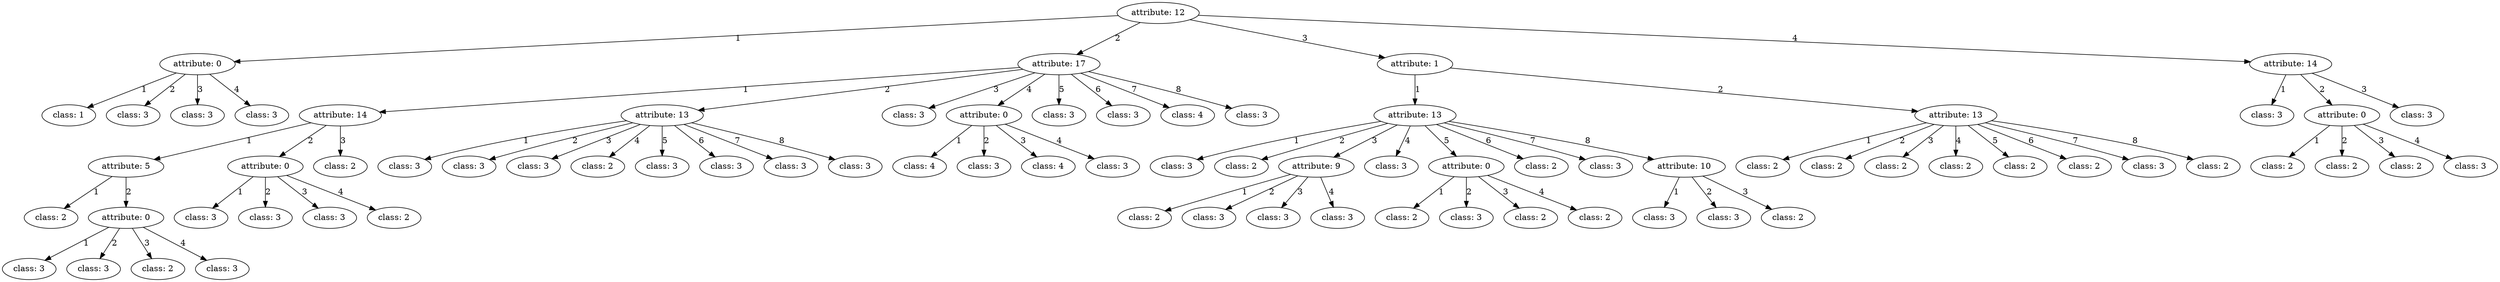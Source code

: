 digraph {
	1 [label="attribute: 12"]
	1 -> 2 [label=1]
	2 [label="attribute: 0"]
	2 -> 3 [label=1]
	3 [label="class: 1"]
	2 -> 4 [label=2]
	4 [label="class: 3"]
	2 -> 5 [label=3]
	5 [label="class: 3"]
	2 -> 6 [label=4]
	6 [label="class: 3"]
	1 -> 7 [label=2]
	7 [label="attribute: 17"]
	7 -> 8 [label=1]
	8 [label="attribute: 14"]
	8 -> 9 [label=1]
	9 [label="attribute: 5"]
	9 -> 10 [label=1]
	10 [label="class: 2"]
	9 -> 11 [label=2]
	11 [label="attribute: 0"]
	11 -> 12 [label=1]
	12 [label="class: 3"]
	11 -> 13 [label=2]
	13 [label="class: 3"]
	11 -> 14 [label=3]
	14 [label="class: 2"]
	11 -> 15 [label=4]
	15 [label="class: 3"]
	8 -> 16 [label=2]
	16 [label="attribute: 0"]
	16 -> 17 [label=1]
	17 [label="class: 3"]
	16 -> 18 [label=2]
	18 [label="class: 3"]
	16 -> 19 [label=3]
	19 [label="class: 3"]
	16 -> 20 [label=4]
	20 [label="class: 2"]
	8 -> 21 [label=3]
	21 [label="class: 2"]
	7 -> 22 [label=2]
	22 [label="attribute: 13"]
	22 -> 23 [label=1]
	23 [label="class: 3"]
	22 -> 24 [label=2]
	24 [label="class: 3"]
	22 -> 25 [label=3]
	25 [label="class: 3"]
	22 -> 26 [label=4]
	26 [label="class: 2"]
	22 -> 27 [label=5]
	27 [label="class: 3"]
	22 -> 28 [label=6]
	28 [label="class: 3"]
	22 -> 29 [label=7]
	29 [label="class: 3"]
	22 -> 30 [label=8]
	30 [label="class: 3"]
	7 -> 31 [label=3]
	31 [label="class: 3"]
	7 -> 32 [label=4]
	32 [label="attribute: 0"]
	32 -> 33 [label=1]
	33 [label="class: 4"]
	32 -> 34 [label=2]
	34 [label="class: 3"]
	32 -> 35 [label=3]
	35 [label="class: 4"]
	32 -> 36 [label=4]
	36 [label="class: 3"]
	7 -> 37 [label=5]
	37 [label="class: 3"]
	7 -> 38 [label=6]
	38 [label="class: 3"]
	7 -> 39 [label=7]
	39 [label="class: 4"]
	7 -> 40 [label=8]
	40 [label="class: 3"]
	1 -> 41 [label=3]
	41 [label="attribute: 1"]
	41 -> 42 [label=1]
	42 [label="attribute: 13"]
	42 -> 43 [label=1]
	43 [label="class: 3"]
	42 -> 44 [label=2]
	44 [label="class: 2"]
	42 -> 45 [label=3]
	45 [label="attribute: 9"]
	45 -> 46 [label=1]
	46 [label="class: 2"]
	45 -> 47 [label=2]
	47 [label="class: 3"]
	45 -> 48 [label=3]
	48 [label="class: 3"]
	45 -> 49 [label=4]
	49 [label="class: 3"]
	42 -> 50 [label=4]
	50 [label="class: 3"]
	42 -> 51 [label=5]
	51 [label="attribute: 0"]
	51 -> 52 [label=1]
	52 [label="class: 2"]
	51 -> 53 [label=2]
	53 [label="class: 3"]
	51 -> 54 [label=3]
	54 [label="class: 2"]
	51 -> 55 [label=4]
	55 [label="class: 2"]
	42 -> 56 [label=6]
	56 [label="class: 2"]
	42 -> 57 [label=7]
	57 [label="class: 3"]
	42 -> 58 [label=8]
	58 [label="attribute: 10"]
	58 -> 59 [label=1]
	59 [label="class: 3"]
	58 -> 60 [label=2]
	60 [label="class: 3"]
	58 -> 61 [label=3]
	61 [label="class: 2"]
	41 -> 62 [label=2]
	62 [label="attribute: 13"]
	62 -> 63 [label=1]
	63 [label="class: 2"]
	62 -> 64 [label=2]
	64 [label="class: 2"]
	62 -> 65 [label=3]
	65 [label="class: 2"]
	62 -> 66 [label=4]
	66 [label="class: 2"]
	62 -> 67 [label=5]
	67 [label="class: 2"]
	62 -> 68 [label=6]
	68 [label="class: 2"]
	62 -> 69 [label=7]
	69 [label="class: 3"]
	62 -> 70 [label=8]
	70 [label="class: 2"]
	1 -> 71 [label=4]
	71 [label="attribute: 14"]
	71 -> 72 [label=1]
	72 [label="class: 3"]
	71 -> 73 [label=2]
	73 [label="attribute: 0"]
	73 -> 74 [label=1]
	74 [label="class: 2"]
	73 -> 75 [label=2]
	75 [label="class: 2"]
	73 -> 76 [label=3]
	76 [label="class: 2"]
	73 -> 77 [label=4]
	77 [label="class: 3"]
	71 -> 78 [label=3]
	78 [label="class: 3"]
}
